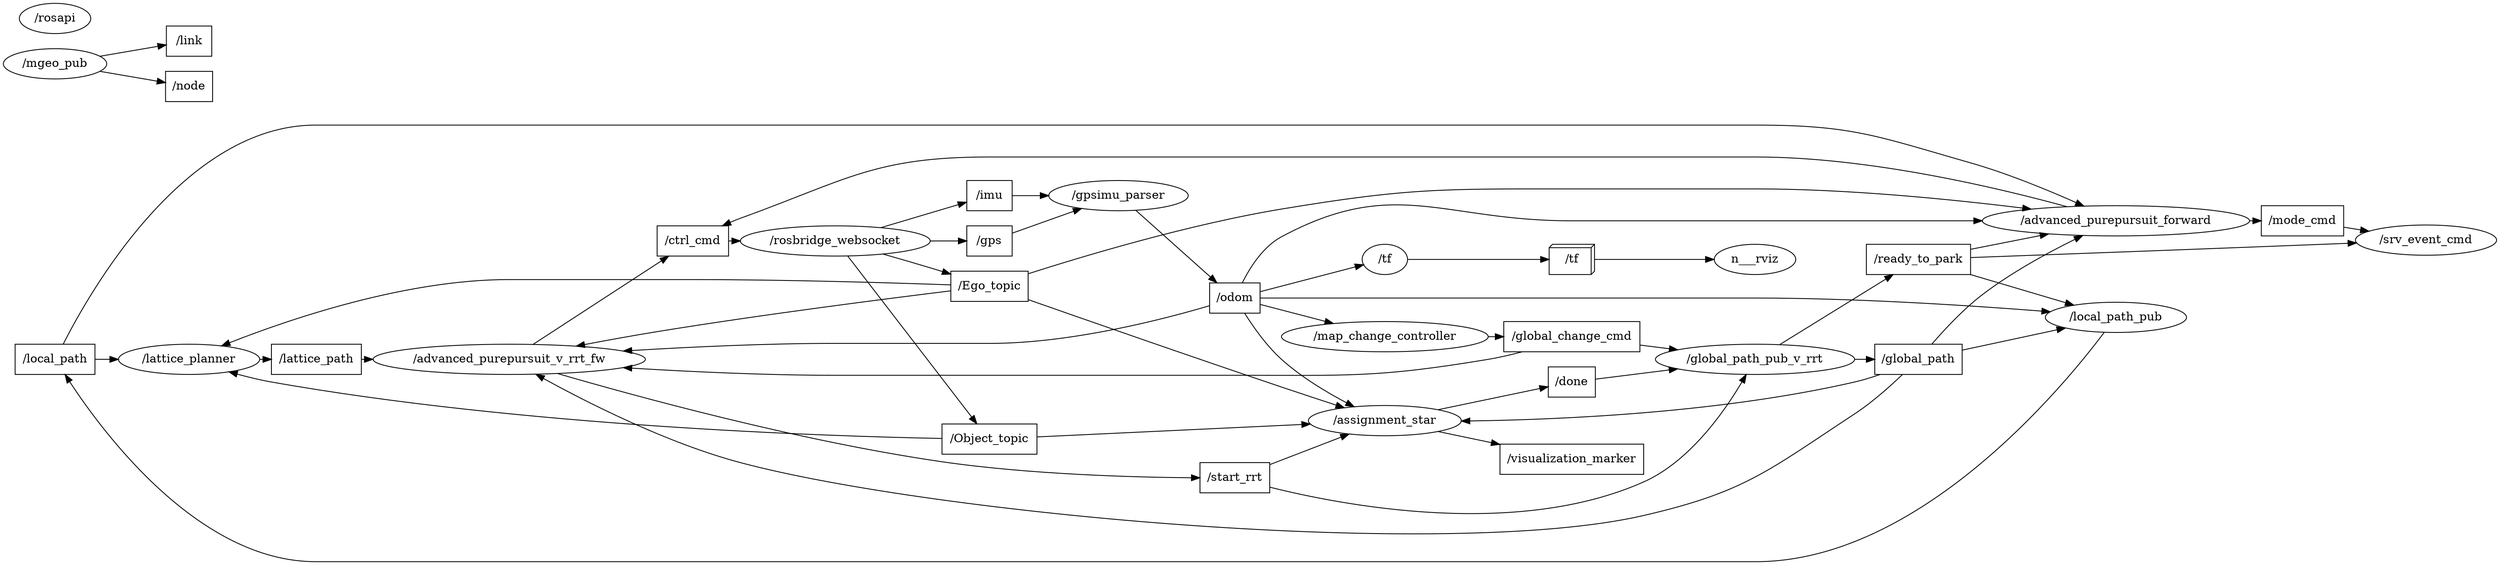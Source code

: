 digraph graphname {
	graph [bb="0,0,2966.8,665",
		compound=True,
		rank=same,
		rankdir=LR,
		ranksep=0.2
	];
	node [label="\N"];
	t___local_path	 [URL=topic_3A__local_path,
		height=0.5,
		label="/local_path",
		pos="61.745,276",
		shape=box,
		tooltip="topic:/local_path",
		width=1.3194];
	n___lattice_planner	 [URL=__lattice_planner,
		height=0.5,
		label="/lattice_planner",
		pos="221.33,276",
		shape=ellipse,
		tooltip="/lattice_planner",
		width=2.329];
	t___local_path -> n___lattice_planner	 [penwidth=1,
		pos="e,137.39,276 109.63,276 115.27,276 121.17,276 127.19,276"];
	n___advanced_purepursuit_forward	 [URL=__advanced_purepursuit_forward,
		height=0.5,
		label="/advanced_purepursuit_forward",
		pos="2513.9,406",
		shape=ellipse,
		tooltip="/advanced_purepursuit_forward",
		width=4.4232];
	t___local_path -> n___advanced_purepursuit_forward	 [penwidth=1,
		pos="e,2477.6,423.68 72.744,294.34 108.33,351.08 226.52,520 372.67,520 372.67,520 372.67,520 2084.4,520 2199.9,520 2229.6,508.65 2340.7,477 2385.2,464.3 2433.9,443.72 2468.3,427.98"];
	t___ctrl_cmd	 [URL=topic_3A__ctrl_cmd,
		height=0.5,
		label="/ctrl_cmd",
		pos="820.35,322",
		shape=box,
		tooltip="topic:/ctrl_cmd",
		width=1.1806];
	n___rosbridge_websocket	 [URL=__rosbridge_websocket,
		height=0.5,
		label="/rosbridge_websocket",
		pos="989.94,230",
		shape=ellipse,
		tooltip="/rosbridge_websocket",
		width=3.1414];
	t___ctrl_cmd -> n___rosbridge_websocket	 [penwidth=1,
		pos="e,957.94,247.36 853.85,303.82 881.11,289.03 919.71,268.1 948.84,252.3"];
	t___lattice_path	 [URL=topic_3A__lattice_path,
		height=0.5,
		label="/lattice_path",
		pos="372.67,322",
		shape=box,
		tooltip="topic:/lattice_path",
		width=1.4861];
	n___advanced_purepursuit_v_rrt_fw	 [URL=__advanced_purepursuit_v_rrt_fw,
		height=0.5,
		label="/advanced_purepursuit_v_rrt_fw",
		pos="602.01,322",
		shape=ellipse,
		tooltip="/advanced_purepursuit_v_rrt_fw",
		width=4.4954];
	t___lattice_path -> n___advanced_purepursuit_v_rrt_fw	 [penwidth=1,
		pos="e,440.01,322 426.44,322 427.54,322 428.64,322 429.75,322"];
	t___global_path	 [URL=topic_3A__global_path,
		height=0.5,
		label="/global_path",
		pos="2278.7,185",
		shape=box,
		tooltip="topic:/global_path",
		width=1.4444];
	n___assignment_star	 [URL=__assignment_star,
		height=0.5,
		label="/assignment_star",
		pos="1644.2,160",
		shape=ellipse,
		tooltip="/assignment_star",
		width=2.5276];
	t___global_path -> n___assignment_star	 [penwidth=1,
		pos="e,1701.8,146.06 2233.4,166.9 2223.4,163.48 2212.8,160.27 2202.7,158 2019.5,116.97 1967.9,114.75 1781.1,133 1758.3,135.23 1733.7,139.49 1711.7,143.98"];
	n___local_path_pub	 [URL=__local_path_pub,
		height=0.5,
		label="/local_path_pub",
		pos="2513.9,210",
		shape=ellipse,
		tooltip="/local_path_pub",
		width=2.329];
	t___global_path -> n___local_path_pub	 [penwidth=1,
		pos="e,2438.6,202 2330.9,190.55 2359.6,193.6 2395.9,197.46 2428.6,200.94"];
	t___global_path -> n___advanced_purepursuit_forward	 [penwidth=1,
		pos="e,2494.7,387.97 2297.9,203.09 2339.8,242.44 2439.3,335.91 2487.2,380.93"];
	t___global_path -> n___advanced_purepursuit_v_rrt_fw	 [penwidth=1,
		pos="e,619.36,304.09 2262.6,166.9 2248.4,151.88 2226.1,131.09 2202.7,119 2066.1,48.623 2020.2,38 1866.6,38 1173.5,38 1173.5,38 1173.5,38 988.83,38 928.38,57.99 777.85,165 719.79,206.27 659.4,263.99 626.68,296.72"];
	t___link	 [URL=topic_3A__link,
		height=0.5,
		label="/link",
		pos="221.33,620",
		shape=box,
		tooltip="topic:/link",
		width=0.75];
	t___odom	 [URL=topic_3A__odom,
		height=0.5,
		label="/odom",
		pos="1465.9,314",
		shape=box,
		tooltip="topic:/odom",
		width=0.83333];
	n___tf	 [URL=__tf,
		height=0.5,
		label="/tf",
		pos="1644.2,322",
		shape=ellipse,
		tooltip="/tf",
		width=0.75];
	t___odom -> n___tf	 [penwidth=1,
		pos="e,1617.1,320.78 1496.2,315.36 1526.7,316.73 1574.1,318.85 1606.9,320.33"];
	t___odom -> n___assignment_star	 [penwidth=1,
		pos="e,1578.3,172.44 1495.4,295.74 1500,291.72 1504.3,287.12 1507.4,282 1524.9,253.47 1500,233.76 1521.4,208 1533.6,193.36 1550.8,183.16 1568.5,176.07"];
	t___odom -> n___local_path_pub	 [penwidth=1,
		pos="e,2434.4,215.77 1473.8,295.68 1482.6,278 1498.6,252.32 1521.4,241 1521.4,241 1952.1,241 1952.1,241 2119,236.4 2313.5,224.12 2424.3,216.47"];
	n___map_change_controller	 [URL=__map_change_controller,
		height=0.5,
		label="/map_change_controller",
		pos="1644.2,268",
		shape=ellipse,
		tooltip="/map_change_controller",
		width=3.4122];
	t___odom -> n___map_change_controller	 [penwidth=1,
		pos="e,1571.5,282.56 1496,303.02 1504.2,300.21 1513.1,297.33 1521.4,295 1534.4,291.37 1548.2,287.93 1561.7,284.79"];
	t___odom -> n___advanced_purepursuit_forward	 [penwidth=1,
		pos="e,2354.5,406 1489.9,332.1 1499.3,338.35 1510.4,344.83 1521.4,349 1666.8,404.23 1711.1,406 1866.6,406 1866.6,406 1866.6,406 2084.4,406 2170.1,406 2265.5,406 2344.5,406"];
	t___odom -> n___advanced_purepursuit_v_rrt_fw	 [penwidth=1,
		pos="e,649.97,339.3 1435.7,330.24 1383.8,356.65 1273.3,406 1173.5,406 989.94,406 989.94,406 989.94,406 870.4,406 734.75,367.43 659.71,342.57"];
	t___global_change_cmd	 [URL=topic_3A__global_change_cmd,
		height=0.5,
		label="/global_change_cmd",
		pos="1866.6,306",
		shape=box,
		tooltip="topic:/global_change_cmd",
		width=2.25];
	n___global_path_pub_v_rrt	 [URL=__global_path_pub_v_rrt,
		height=0.5,
		label="/global_path_pub_v_rrt",
		pos="2084.4,185",
		shape=ellipse,
		tooltip="/global_path_pub_v_rrt",
		width=3.2858];
	t___global_change_cmd -> n___global_path_pub_v_rrt	 [penwidth=1,
		pos="e,2053,202.45 1899.2,287.89 1937.9,266.39 2002.4,230.54 2044.2,207.34"];
	t___global_change_cmd -> n___advanced_purepursuit_v_rrt_fw	 [penwidth=1,
		pos="e,634.64,339.74 1797.4,324.15 1791.7,326.74 1786.2,329.68 1781.1,333 1773.2,338.17 1775.4,344.43 1767.1,349 1533.3,478.33 1440.7,444 1173.5,444 989.94,444 989.94,444 989.94,444 858.52,444 713.12,379.5 643.55,344.3"];
	t___done	 [URL=topic_3A__done,
		height=0.5,
		label="/done",
		pos="1866.6,160",
		shape=box,
		tooltip="topic:/done",
		width=0.77778];
	t___done -> n___global_path_pub_v_rrt	 [penwidth=1,
		pos="e,1989.9,174.15 1894.6,163.22 1916.5,165.73 1948.3,169.38 1979.7,172.99"];
	t___node	 [URL=topic_3A__node,
		height=0.5,
		label="/node",
		pos="221.33,566",
		shape=box,
		tooltip="topic:/node",
		width=0.77778];
	t___Object_topic	 [URL=topic_3A__Object_topic,
		height=0.5,
		label="/Object_topic",
		pos="1173.5,160",
		shape=box,
		tooltip="topic:/Object_topic",
		width=1.5694];
	t___Object_topic -> n___assignment_star	 [penwidth=1,
		pos="e,1552.9,160 1230.3,160 1307.6,160 1447.1,160 1542.7,160"];
	t___Object_topic -> n___lattice_planner	 [penwidth=1,
		pos="e,294.47,267.09 1116.9,166.9 955.82,186.52 494.66,242.7 304.68,265.85"];
	t___imu	 [URL=topic_3A__imu,
		height=0.5,
		label="/imu",
		pos="1173.5,268",
		shape=box,
		tooltip="topic:/imu",
		width=0.75];
	n___gpsimu_parser	 [URL=__gpsimu_parser,
		height=0.5,
		label="/gpsimu_parser",
		pos="1327.2,222",
		shape=ellipse,
		tooltip="/gpsimu_parser",
		width=2.3109];
	t___imu -> n___gpsimu_parser	 [penwidth=1,
		pos="e,1278.3,236.63 1200.6,259.88 1219.4,254.26 1245.1,246.57 1268.5,239.58"];
	t___mode_cmd	 [URL=topic_3A__mode_cmd,
		height=0.5,
		label="/mode_cmd",
		pos="2736.1,399",
		shape=box,
		tooltip="topic:/mode_cmd",
		width=1.3611];
	n___srv_event_cmd	 [URL=__srv_event_cmd,
		height=0.5,
		label="/srv_event_cmd",
		pos="2883,376",
		shape=ellipse,
		tooltip="/srv_event_cmd",
		width=2.329];
	t___mode_cmd -> n___srv_event_cmd	 [penwidth=1,
		pos="e,2815,386.65 2785.4,391.28 2791.7,390.3 2798.2,389.28 2804.7,388.26"];
	t___start_rrt	 [URL=topic_3A__start_rrt,
		height=0.5,
		label="/start_rrt",
		pos="1465.9,114",
		shape=box,
		tooltip="topic:/start_rrt",
		width=1.1528];
	t___start_rrt -> n___assignment_star	 [penwidth=1,
		pos="e,1588.9,145.71 1507.7,124.78 1529,130.27 1555.3,137.06 1579.2,143.21"];
	t___start_rrt -> n___global_path_pub_v_rrt	 [penwidth=1,
		pos="e,2049.7,167.66 1507.5,111 1592.2,105.89 1790.5,99.093 1952.1,133 1982.6,139.4 2015.2,152.15 2040.4,163.43"];
	t___ready_to_park	 [URL=topic_3A__ready_to_park,
		height=0.5,
		label="/ready_to_park",
		pos="2278.7,319",
		shape=box,
		tooltip="topic:/ready_to_park",
		width=1.7222];
	t___ready_to_park -> n___local_path_pub	 [penwidth=1,
		pos="e,2478.6,226.38 2317.8,300.88 2359.5,281.53 2425.6,250.94 2469.3,230.67"];
	t___ready_to_park -> n___srv_event_cmd	 [penwidth=1,
		pos="e,2805.7,368.71 2340.8,324.86 2448.9,335.05 2671.9,356.09 2795.5,367.75"];
	t___ready_to_park -> n___advanced_purepursuit_forward	 [penwidth=1,
		pos="e,2445.4,389.65 2308.6,337.09 2322.3,344.85 2339,353.59 2354.7,360 2380.4,370.52 2409.4,379.66 2435.5,386.95"];
	t___visualization_marker	 [URL=topic_3A__visualization_marker,
		height=0.5,
		label="/visualization_marker",
		pos="1866.6,214",
		shape=box,
		tooltip="topic:/visualization_marker",
		width=2.375];
	t___Ego_topic	 [URL=topic_3A__Ego_topic,
		height=0.5,
		label="/Ego_topic",
		pos="1173.5,322",
		shape=box,
		tooltip="topic:/Ego_topic",
		width=1.2778];
	t___Ego_topic -> n___assignment_star	 [penwidth=1,
		pos="e,1603,176.06 1219.7,308.74 1267.6,294.74 1344.7,271.61 1410.4,249 1445.1,237.08 1535.6,202.21 1593.3,179.82"];
	t___Ego_topic -> n___lattice_planner	 [penwidth=1,
		pos="e,305.25,276 1127.5,312.13 1060.3,298.62 931.34,276 820.35,276 602.01,276 602.01,276 602.01,276 504.29,276 392.46,276 315.41,276"];
	t___Ego_topic -> n___advanced_purepursuit_forward	 [penwidth=1,
		pos="e,2413,419.99 1219.7,335.88 1330.2,367.85 1619.5,444 1866.6,444 1866.6,444 1866.6,444 2084.4,444 2192.9,444 2316.3,431.81 2402.9,421.24"];
	t___Ego_topic -> n___advanced_purepursuit_v_rrt_fw	 [penwidth=1,
		pos="e,685.34,337.46 1127.5,329.45 1053.7,340.43 904.34,358.66 777.85,349 750.95,346.95 721.94,343.15 695.38,339.04"];
	t___gps	 [URL=topic_3A__gps,
		height=0.5,
		label="/gps",
		pos="1173.5,214",
		shape=box,
		tooltip="topic:/gps",
		width=0.75];
	t___gps -> n___gpsimu_parser	 [penwidth=1,
		pos="e,1246.3,217.79 1200.6,215.41 1210.8,215.94 1223.1,216.58 1235.9,217.25"];
	n_n__tf	 [URL=topic_3A__tf,
		height=0.5,
		label="/tf",
		pos="1866.6,360",
		shape=box3d,
		tooltip="topic:/tf",
		width=0.75];
	n___rviz	 [height=0.5,
		pos="2084.4,360",
		width=1.354];
	n_n__tf -> n___rviz	 [penwidth=1,
		pos="e,2035.3,360 1893.7,360 1926.5,360 1982.4,360 2025.2,360"];
	n___tf -> n_n__tf	 [penwidth=1,
		pos="e,1839.6,355.38 1670.6,326.51 1710.1,333.26 1784.7,346.01 1829.6,353.68"];
	n___rosapi	 [URL=__rosapi,
		height=0.5,
		label="/rosapi",
		pos="61.745,647",
		shape=ellipse,
		tooltip="/rosapi",
		width=1.1735];
	n___assignment_star -> t___done	 [penwidth=1,
		pos="e,1838.5,160 1735.3,160 1767.9,160 1802.8,160 1828.5,160"];
	n___assignment_star -> t___visualization_marker	 [penwidth=1,
		pos="e,1792.1,195.9 1701.8,173.98 1726.3,179.93 1755.4,187 1782.3,193.53"];
	n___global_path_pub_v_rrt -> t___global_path	 [penwidth=1,
		pos="e,2226.5,185 2202.7,185 2207.4,185 2211.9,185 2216.4,185"];
	n___global_path_pub_v_rrt -> t___ready_to_park	 [penwidth=1,
		pos="e,2252.5,300.92 2110.2,202.79 2144.6,226.56 2205.8,268.72 2244.2,295.19"];
	n___local_path_pub -> t___local_path	 [penwidth=1,
		pos="e,70.726,257.89 2494.6,192.46 2436.9,141.99 2259.1,0 2084.4,0 372.67,0 372.67,0 372.67,0 223.77,0 112.94,179.23 75.516,248.83"];
	n___map_change_controller -> t___global_change_cmd	 [penwidth=1,
		pos="e,1785.5,292.14 1724.2,281.67 1740.9,284.51 1758.5,287.53 1775.5,290.44"];
	n___mgeo_pub	 [URL=__mgeo_pub,
		height=0.5,
		label="/mgeo_pub",
		pos="61.745,593",
		shape=ellipse,
		tooltip="/mgeo_pub",
		width=1.7151];
	n___mgeo_pub -> t___link	 [penwidth=1,
		pos="e,194.08,615.39 115.33,602.07 137.95,605.89 163.73,610.25 184.2,613.72"];
	n___mgeo_pub -> t___node	 [penwidth=1,
		pos="e,193.19,570.76 115.33,583.93 137.54,580.18 162.79,575.9 183.08,572.47"];
	n___lattice_planner -> t___lattice_path	 [penwidth=1,
		pos="e,319.07,305.71 270.05,290.81 282.51,294.6 296.1,298.73 309.19,302.7"];
	n___advanced_purepursuit_forward -> t___ctrl_cmd	 [penwidth=1,
		pos="e,862.51,340.04 2456.1,422.87 2374.2,445.26 2219.2,482 2084.4,482 1465.9,482 1465.9,482 1465.9,482 1238.9,482 979.91,387.67 871.87,343.87"];
	n___advanced_purepursuit_forward -> t___mode_cmd	 [penwidth=1,
		pos="e,2687.1,400.54 2667.3,401.17 2670.6,401.07 2673.7,400.97 2676.9,400.87"];
	n___rosbridge_websocket -> t___Object_topic	 [penwidth=1,
		pos="e,1126.1,178.1 1033.9,213.23 1058.7,203.8 1089.9,191.9 1116.5,181.75"];
	n___rosbridge_websocket -> t___imu	 [penwidth=1,
		pos="e,1146.1,262.33 1059.1,244.31 1085.2,249.72 1114,255.68 1136.1,260.26"];
	n___rosbridge_websocket -> t___Ego_topic	 [penwidth=1,
		pos="e,1127.7,303.86 1070,242.86 1082,247.44 1093.5,253.63 1103,262 1115,272.54 1106,283.49 1117,295 1117.9,295.93 1118.8,296.83 1119.8,297.7"];
	n___rosbridge_websocket -> t___gps	 [penwidth=1,
		pos="e,1146.5,216.36 1089.3,221.34 1106.1,219.88 1122.6,218.44 1136.4,217.23"];
	n___gpsimu_parser -> t___odom	 [penwidth=1,
		pos="e,1438.5,295.83 1353.3,239.3 1375,253.68 1406,274.27 1430,290.19"];
	n___advanced_purepursuit_v_rrt_fw -> t___ctrl_cmd	 [penwidth=1,
		pos="e,777.51,322 764.12,322 765.14,322 766.14,322 767.14,322"];
	n___advanced_purepursuit_v_rrt_fw -> t___start_rrt	 [penwidth=1,
		pos="e,1424.3,114 640.33,304.49 673.37,289.16 722.19,265.98 763.85,244 866.36,189.91 874.02,114 989.94,114 989.94,114 989.94,114 1173.5,114 1257.8,114 1355.7,114 1414.2,114"];
}
